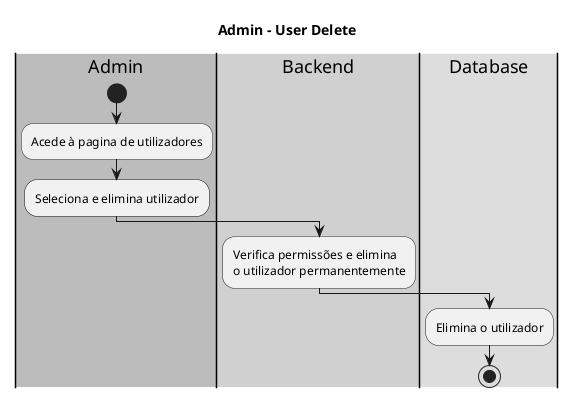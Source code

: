 @startuml

skinparam Monochrome true

title Admin - User Delete

|#bcbcbc|Admin|
|#d0d0d0|Backend|
|#dddddd|Database|

|Admin|
start
    :Acede à pagina de utilizadores;
    :Seleciona e elimina utilizador;
    |Backend|
    :Verifica permissões e elimina \no utilizador permanentemente;
    |Database|
    :Elimina o utilizador;
stop